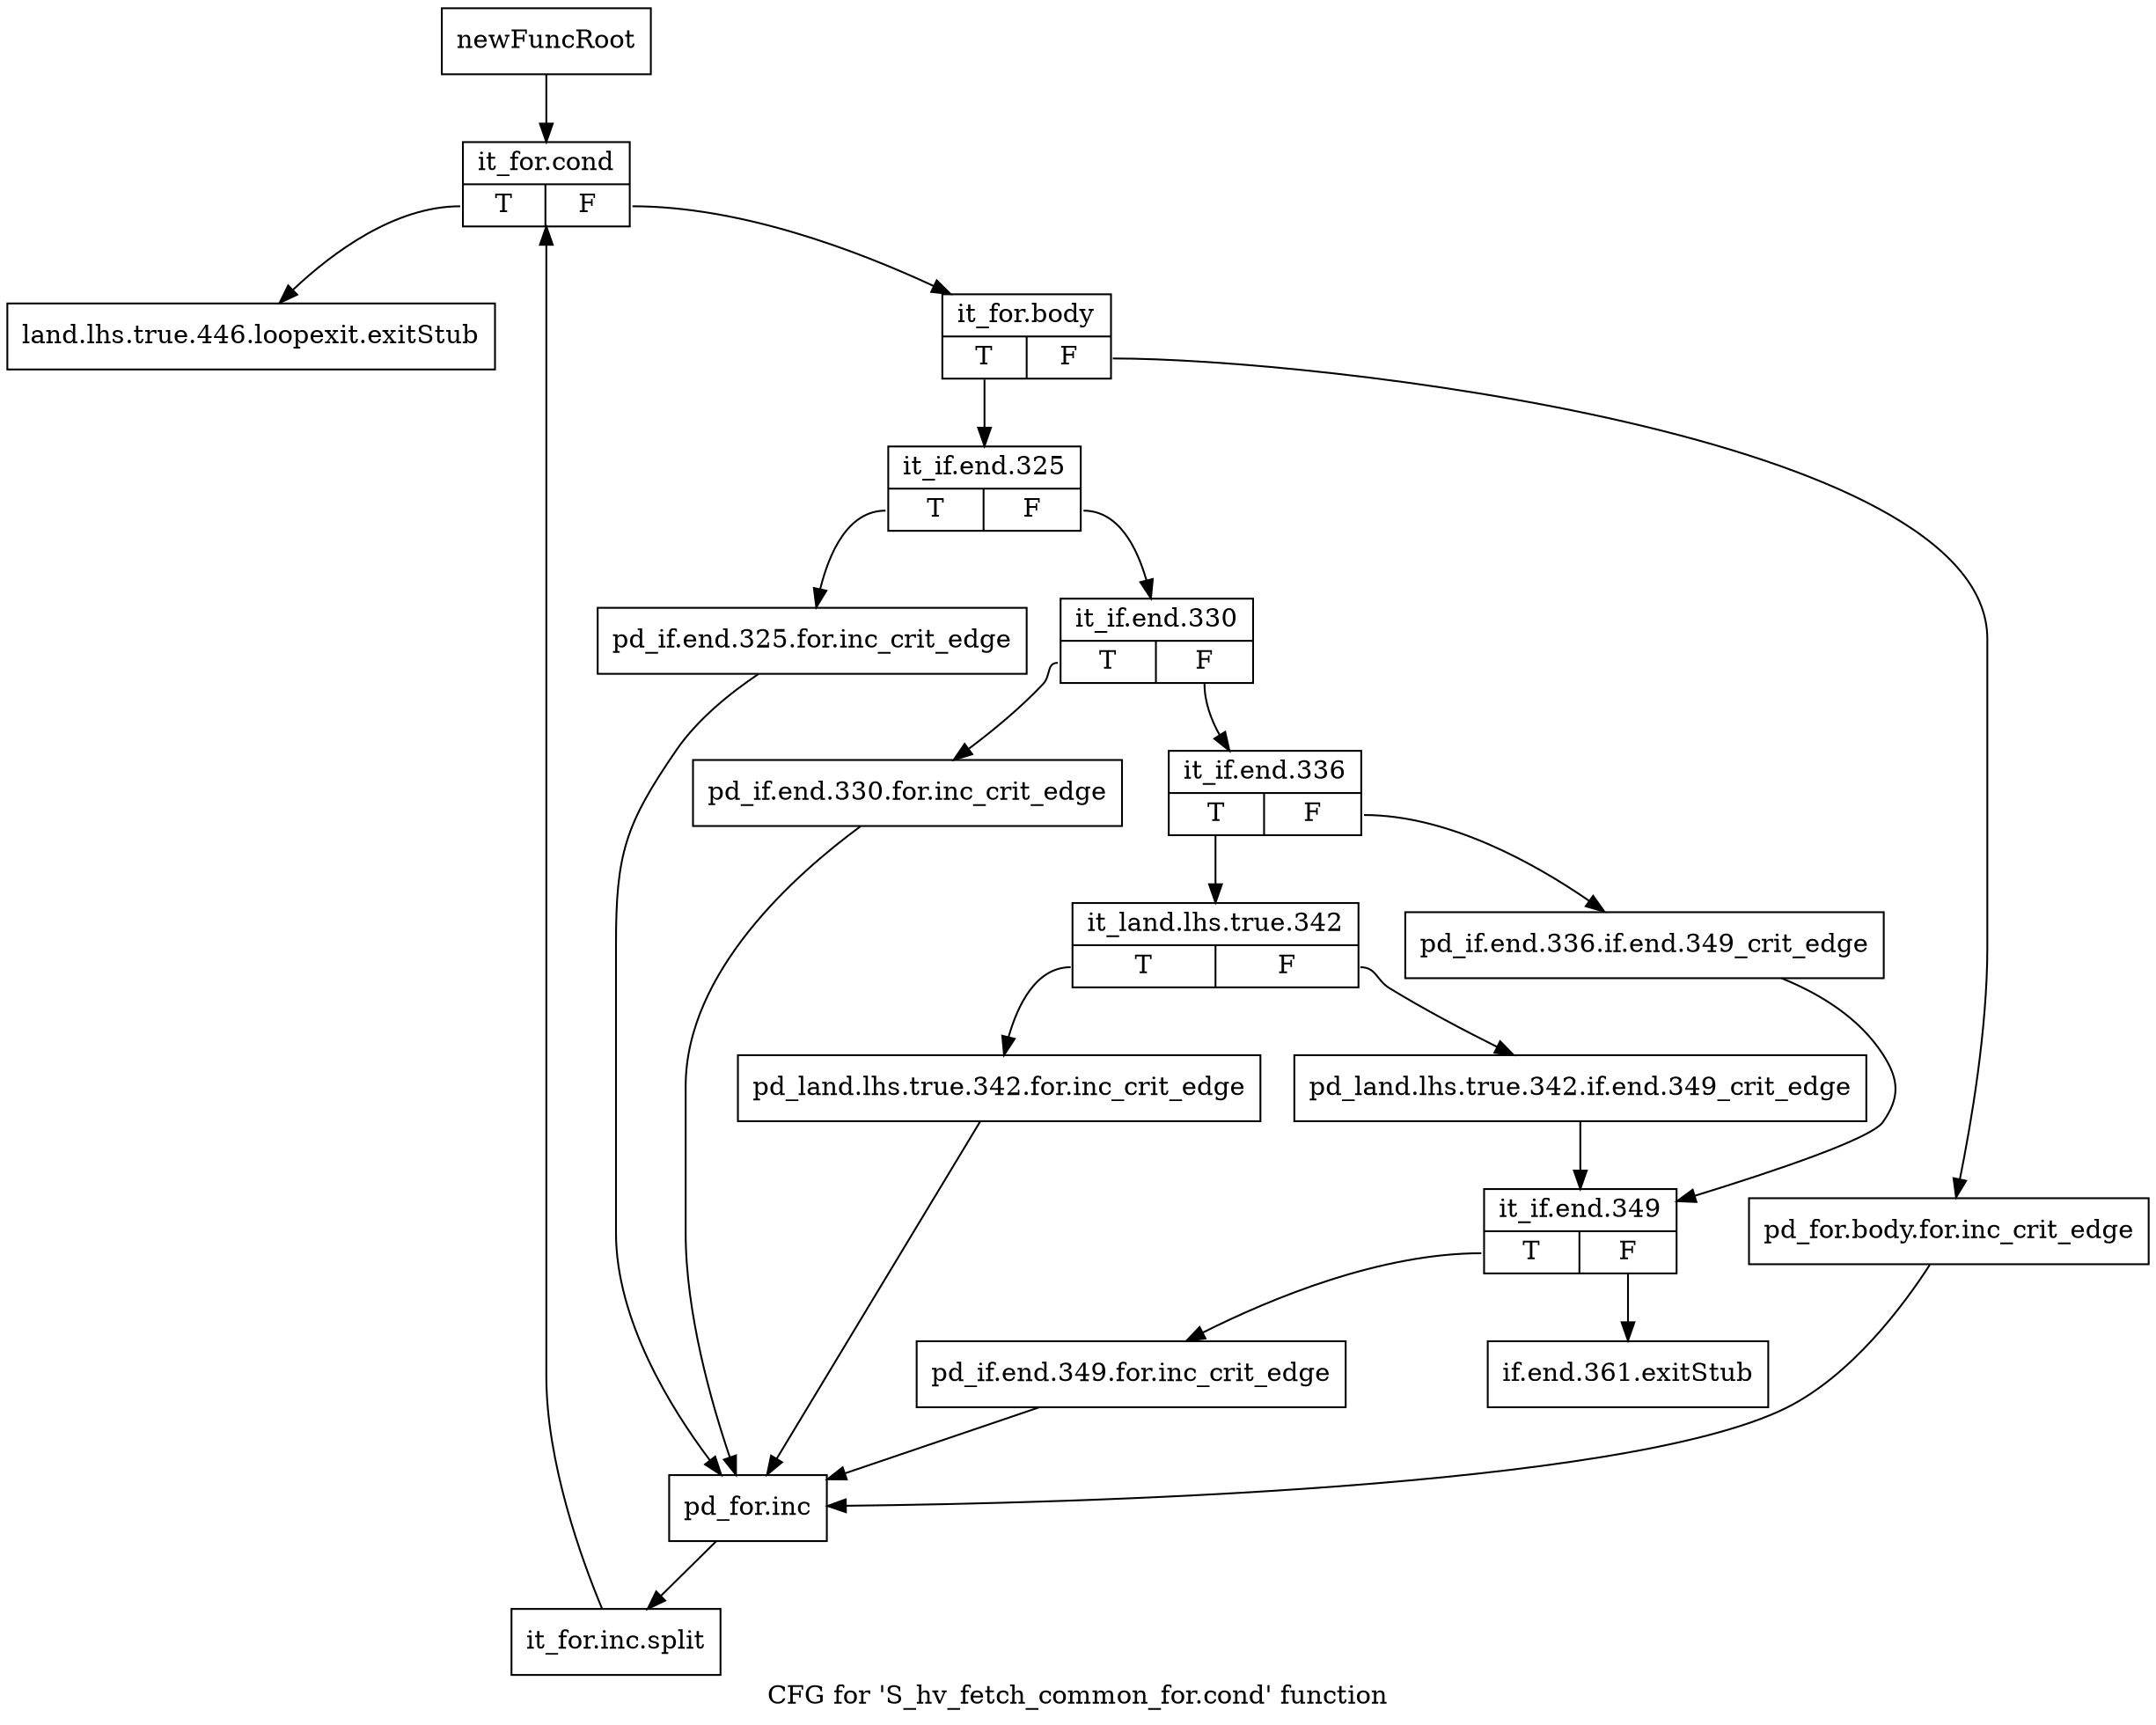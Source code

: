 digraph "CFG for 'S_hv_fetch_common_for.cond' function" {
	label="CFG for 'S_hv_fetch_common_for.cond' function";

	Node0x4b98aa0 [shape=record,label="{newFuncRoot}"];
	Node0x4b98aa0 -> Node0x4b98b90;
	Node0x4b98af0 [shape=record,label="{land.lhs.true.446.loopexit.exitStub}"];
	Node0x4b98b40 [shape=record,label="{if.end.361.exitStub}"];
	Node0x4b98b90 [shape=record,label="{it_for.cond|{<s0>T|<s1>F}}"];
	Node0x4b98b90:s0 -> Node0x4b98af0;
	Node0x4b98b90:s1 -> Node0x4b98be0;
	Node0x4b98be0 [shape=record,label="{it_for.body|{<s0>T|<s1>F}}"];
	Node0x4b98be0:s0 -> Node0x4b98c80;
	Node0x4b98be0:s1 -> Node0x4b98c30;
	Node0x4b98c30 [shape=record,label="{pd_for.body.for.inc_crit_edge}"];
	Node0x4b98c30 -> Node0x4b98ff0;
	Node0x4b98c80 [shape=record,label="{it_if.end.325|{<s0>T|<s1>F}}"];
	Node0x4b98c80:s0 -> Node0x4b98fa0;
	Node0x4b98c80:s1 -> Node0x4b98cd0;
	Node0x4b98cd0 [shape=record,label="{it_if.end.330|{<s0>T|<s1>F}}"];
	Node0x4b98cd0:s0 -> Node0x4b98f50;
	Node0x4b98cd0:s1 -> Node0x4b98d20;
	Node0x4b98d20 [shape=record,label="{it_if.end.336|{<s0>T|<s1>F}}"];
	Node0x4b98d20:s0 -> Node0x4b98dc0;
	Node0x4b98d20:s1 -> Node0x4b98d70;
	Node0x4b98d70 [shape=record,label="{pd_if.end.336.if.end.349_crit_edge}"];
	Node0x4b98d70 -> Node0x4b98e60;
	Node0x4b98dc0 [shape=record,label="{it_land.lhs.true.342|{<s0>T|<s1>F}}"];
	Node0x4b98dc0:s0 -> Node0x4b98f00;
	Node0x4b98dc0:s1 -> Node0x4b98e10;
	Node0x4b98e10 [shape=record,label="{pd_land.lhs.true.342.if.end.349_crit_edge}"];
	Node0x4b98e10 -> Node0x4b98e60;
	Node0x4b98e60 [shape=record,label="{it_if.end.349|{<s0>T|<s1>F}}"];
	Node0x4b98e60:s0 -> Node0x4b98eb0;
	Node0x4b98e60:s1 -> Node0x4b98b40;
	Node0x4b98eb0 [shape=record,label="{pd_if.end.349.for.inc_crit_edge}"];
	Node0x4b98eb0 -> Node0x4b98ff0;
	Node0x4b98f00 [shape=record,label="{pd_land.lhs.true.342.for.inc_crit_edge}"];
	Node0x4b98f00 -> Node0x4b98ff0;
	Node0x4b98f50 [shape=record,label="{pd_if.end.330.for.inc_crit_edge}"];
	Node0x4b98f50 -> Node0x4b98ff0;
	Node0x4b98fa0 [shape=record,label="{pd_if.end.325.for.inc_crit_edge}"];
	Node0x4b98fa0 -> Node0x4b98ff0;
	Node0x4b98ff0 [shape=record,label="{pd_for.inc}"];
	Node0x4b98ff0 -> Node0x6560fc0;
	Node0x6560fc0 [shape=record,label="{it_for.inc.split}"];
	Node0x6560fc0 -> Node0x4b98b90;
}
